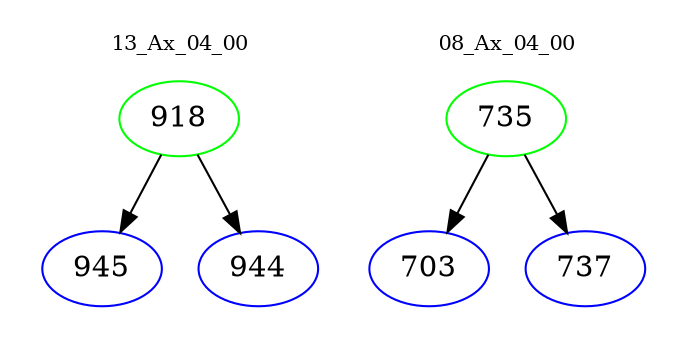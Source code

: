 digraph{
subgraph cluster_0 {
color = white
label = "13_Ax_04_00";
fontsize=10;
T0_918 [label="918", color="green"]
T0_918 -> T0_945 [color="black"]
T0_945 [label="945", color="blue"]
T0_918 -> T0_944 [color="black"]
T0_944 [label="944", color="blue"]
}
subgraph cluster_1 {
color = white
label = "08_Ax_04_00";
fontsize=10;
T1_735 [label="735", color="green"]
T1_735 -> T1_703 [color="black"]
T1_703 [label="703", color="blue"]
T1_735 -> T1_737 [color="black"]
T1_737 [label="737", color="blue"]
}
}
